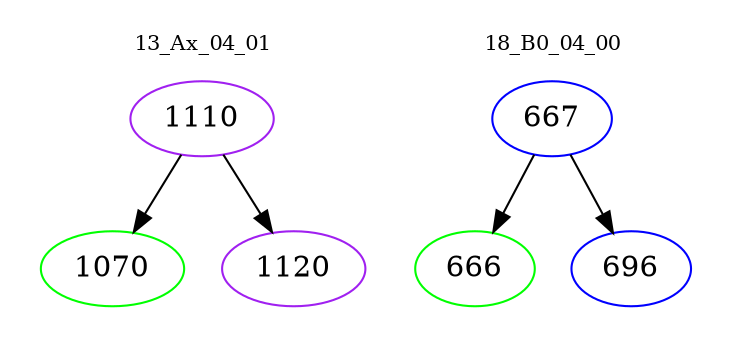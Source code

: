digraph{
subgraph cluster_0 {
color = white
label = "13_Ax_04_01";
fontsize=10;
T0_1110 [label="1110", color="purple"]
T0_1110 -> T0_1070 [color="black"]
T0_1070 [label="1070", color="green"]
T0_1110 -> T0_1120 [color="black"]
T0_1120 [label="1120", color="purple"]
}
subgraph cluster_1 {
color = white
label = "18_B0_04_00";
fontsize=10;
T1_667 [label="667", color="blue"]
T1_667 -> T1_666 [color="black"]
T1_666 [label="666", color="green"]
T1_667 -> T1_696 [color="black"]
T1_696 [label="696", color="blue"]
}
}
